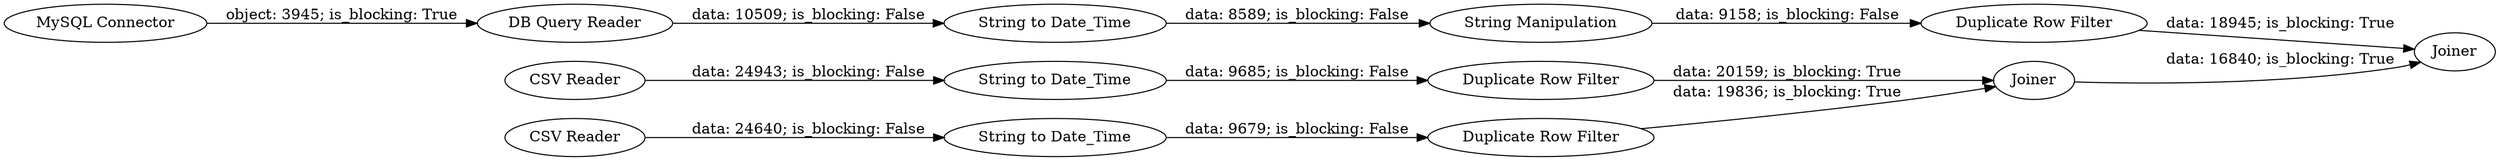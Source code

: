 digraph {
	"3342137882412839898_13" [label="Duplicate Row Filter"]
	"3342137882412839898_14" [label="Duplicate Row Filter"]
	"3342137882412839898_5" [label="MySQL Connector"]
	"3342137882412839898_6" [label="CSV Reader"]
	"3342137882412839898_16" [label=Joiner]
	"3342137882412839898_9" [label="String Manipulation"]
	"3342137882412839898_11" [label="String to Date_Time"]
	"3342137882412839898_15" [label="Duplicate Row Filter"]
	"3342137882412839898_10" [label="String to Date_Time"]
	"3342137882412839898_8" [label="String to Date_Time"]
	"3342137882412839898_7" [label="CSV Reader"]
	"3342137882412839898_17" [label=Joiner]
	"3342137882412839898_4" [label="DB Query Reader"]
	"3342137882412839898_11" -> "3342137882412839898_13" [label="data: 9679; is_blocking: False"]
	"3342137882412839898_14" -> "3342137882412839898_16" [label="data: 20159; is_blocking: True"]
	"3342137882412839898_4" -> "3342137882412839898_8" [label="data: 10509; is_blocking: False"]
	"3342137882412839898_6" -> "3342137882412839898_10" [label="data: 24943; is_blocking: False"]
	"3342137882412839898_10" -> "3342137882412839898_14" [label="data: 9685; is_blocking: False"]
	"3342137882412839898_15" -> "3342137882412839898_17" [label="data: 18945; is_blocking: True"]
	"3342137882412839898_16" -> "3342137882412839898_17" [label="data: 16840; is_blocking: True"]
	"3342137882412839898_13" -> "3342137882412839898_16" [label="data: 19836; is_blocking: True"]
	"3342137882412839898_7" -> "3342137882412839898_11" [label="data: 24640; is_blocking: False"]
	"3342137882412839898_8" -> "3342137882412839898_9" [label="data: 8589; is_blocking: False"]
	"3342137882412839898_9" -> "3342137882412839898_15" [label="data: 9158; is_blocking: False"]
	"3342137882412839898_5" -> "3342137882412839898_4" [label="object: 3945; is_blocking: True"]
	rankdir=LR
}
